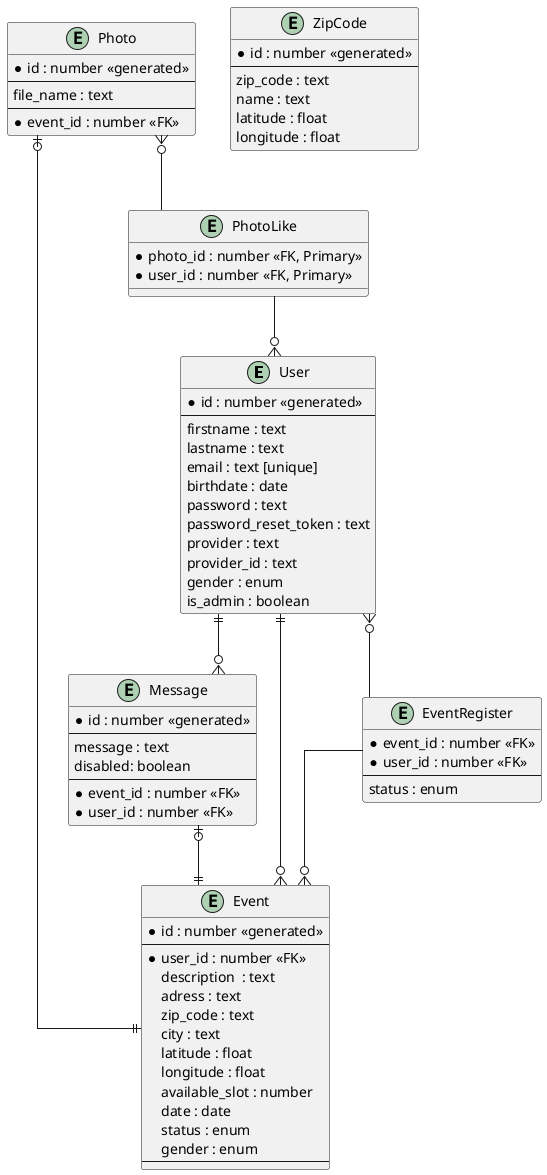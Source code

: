 @startuml
' hide the spot
' hide circle

' avoid problems with angled crows feet
skinparam linetype ortho

entity "User" as user {
  *id : number <<generated>>
  --
  firstname : text
  lastname : text
  email : text [unique]
  birthdate : date
  password : text
  password_reset_token : text
  provider : text
  provider_id : text
  gender : enum
  is_admin : boolean
}

entity "Message" as message {
  *id : number <<generated>>
  --
  message : text
  disabled: boolean
  --
  *event_id : number <<FK>>
  *user_id : number <<FK>>
}

entity "Photo" as photo {
  *id : number <<generated>>
  --
  file_name : text
  --
  *event_id : number <<FK>>
}

entity "Event" as event {
  *id : number <<generated>>
  --
  *user_id : number <<FK>>
  description  : text
  adress : text
  zip_code : text
  city : text
  latitude : float
  longitude : float
  available_slot : number
  date : date
  status : enum
  gender : enum
  --
}


entity "ZipCode" as zipcode {
  *id : number <<generated>>
  --
  zip_code : text
  name : text
  latitude : float
  longitude : float
}

entity "EventRegister" as eventRegister {
  *event_id : number <<FK>>
  *user_id : number <<FK>>
  --
  status : enum
}

entity "PhotoLike" as photoLike {
  *photo_id : number <<FK, Primary>>
  *user_id : number <<FK, Primary>>
}


user ||--o{ message
user ||--o{ event
user }o-- eventRegister
eventRegister --o{ event
message |o--|| event
photo |o--|| event
photo }o-- photoLike
photoLike --o{ user
@enduml